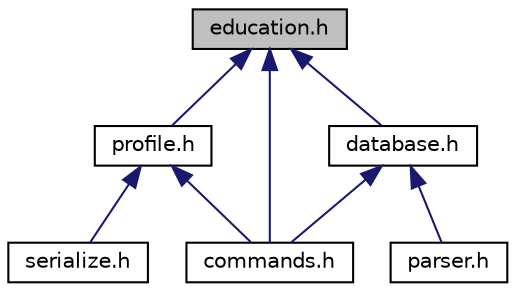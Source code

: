 digraph "education.h"
{
  edge [fontname="Helvetica",fontsize="10",labelfontname="Helvetica",labelfontsize="10"];
  node [fontname="Helvetica",fontsize="10",shape=record];
  Node4 [label="education.h",height=0.2,width=0.4,color="black", fillcolor="grey75", style="filled", fontcolor="black"];
  Node4 -> Node5 [dir="back",color="midnightblue",fontsize="10",style="solid"];
  Node5 [label="profile.h",height=0.2,width=0.4,color="black", fillcolor="white", style="filled",URL="$profile_8h.html",tooltip="Contains elements relating to profile. "];
  Node5 -> Node6 [dir="back",color="midnightblue",fontsize="10",style="solid"];
  Node6 [label="commands.h",height=0.2,width=0.4,color="black", fillcolor="white", style="filled",URL="$commands_8h.html",tooltip="Contains functions related to command handling. "];
  Node5 -> Node7 [dir="back",color="midnightblue",fontsize="10",style="solid"];
  Node7 [label="serialize.h",height=0.2,width=0.4,color="black", fillcolor="white", style="filled",URL="$serialize_8h.html",tooltip="Save and load profile data. "];
  Node4 -> Node6 [dir="back",color="midnightblue",fontsize="10",style="solid"];
  Node4 -> Node8 [dir="back",color="midnightblue",fontsize="10",style="solid"];
  Node8 [label="database.h",height=0.2,width=0.4,color="black", fillcolor="white", style="filled",URL="$database_8h.html",tooltip="Contains elements relating to the database. "];
  Node8 -> Node6 [dir="back",color="midnightblue",fontsize="10",style="solid"];
  Node8 -> Node9 [dir="back",color="midnightblue",fontsize="10",style="solid"];
  Node9 [label="parser.h",height=0.2,width=0.4,color="black", fillcolor="white", style="filled",URL="$parser_8h.html",tooltip="Contains elements relating to parsing the database. "];
}
